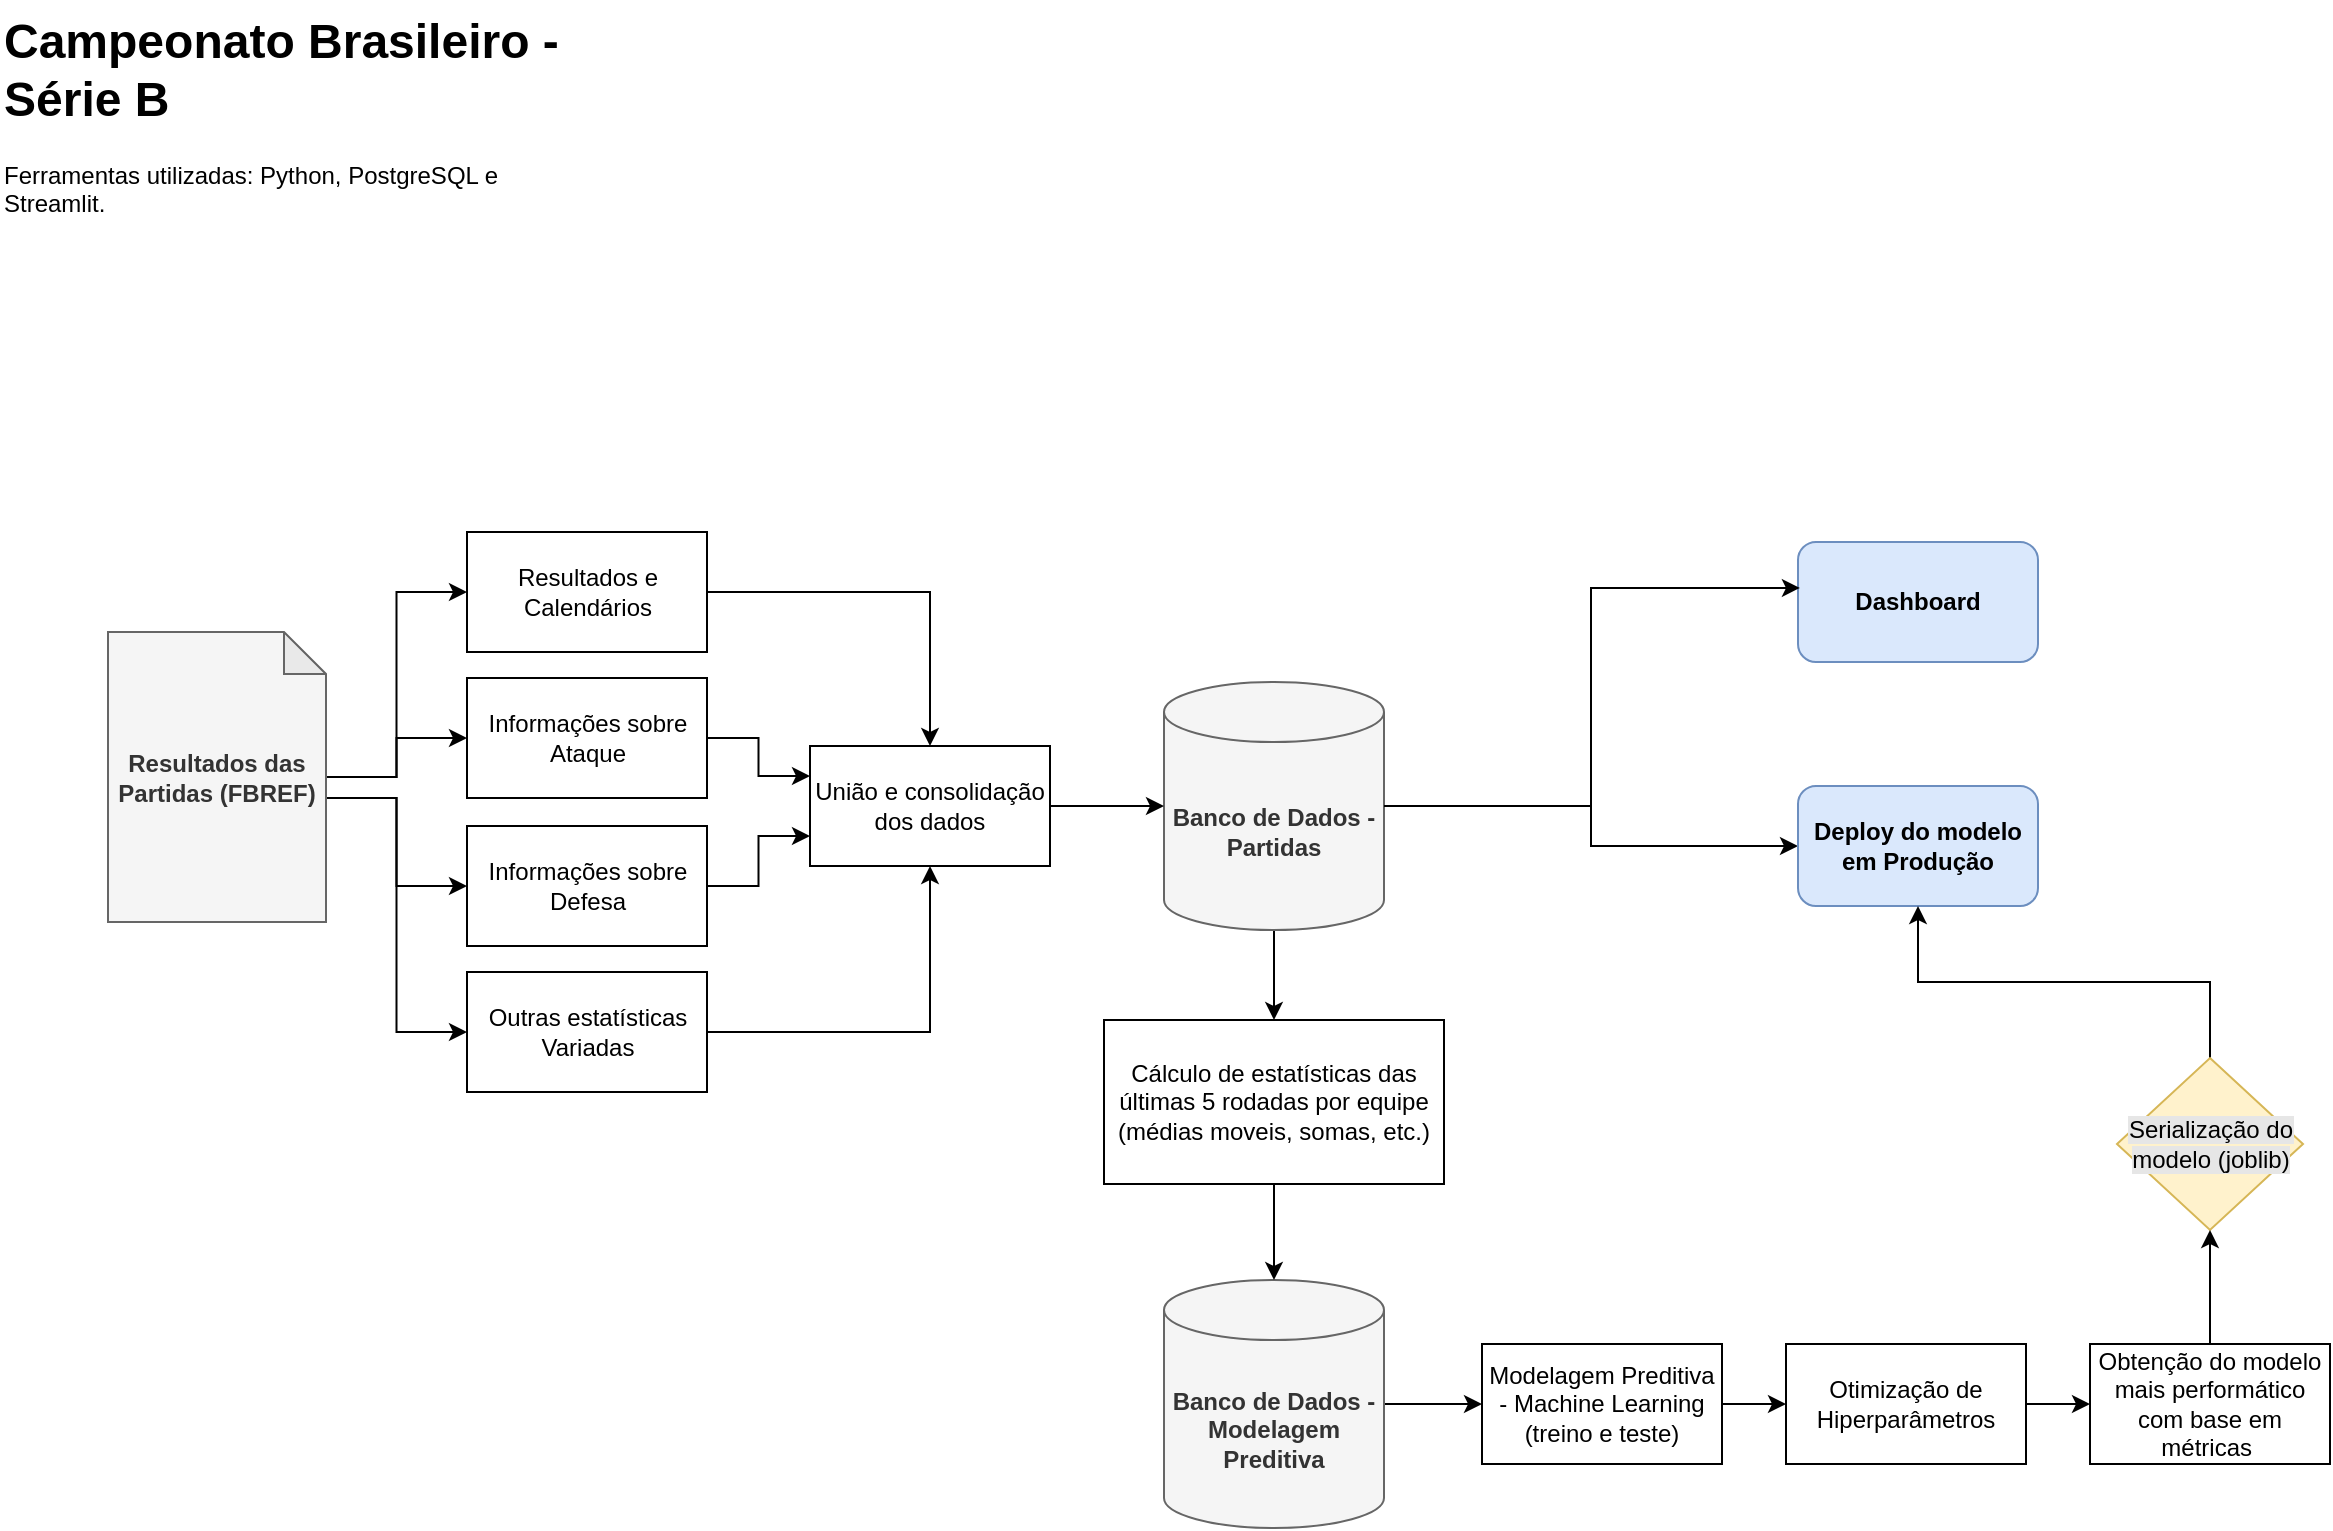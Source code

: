 <mxfile version="24.4.6" type="device">
  <diagram name="Página-1" id="Kj-l54VVts99x-T9ZCAx">
    <mxGraphModel dx="880" dy="434" grid="0" gridSize="10" guides="1" tooltips="1" connect="1" arrows="1" fold="1" page="1" pageScale="1" pageWidth="500" pageHeight="520" background="#FFFFFF" math="0" shadow="0">
      <root>
        <mxCell id="0" />
        <mxCell id="1" parent="0" />
        <mxCell id="K2DvLzhH-67RUPODVml0-22" style="edgeStyle=orthogonalEdgeStyle;rounded=0;orthogonalLoop=1;jettySize=auto;html=1;entryX=0;entryY=0.5;entryDx=0;entryDy=0;" parent="1" source="hUrVYdN8rmowNbnYmtl_-1" target="hUrVYdN8rmowNbnYmtl_-16" edge="1">
          <mxGeometry relative="1" as="geometry" />
        </mxCell>
        <mxCell id="K2DvLzhH-67RUPODVml0-23" style="edgeStyle=orthogonalEdgeStyle;rounded=0;orthogonalLoop=1;jettySize=auto;html=1;entryX=0;entryY=0.5;entryDx=0;entryDy=0;" parent="1" source="hUrVYdN8rmowNbnYmtl_-1" target="K2DvLzhH-67RUPODVml0-1" edge="1">
          <mxGeometry relative="1" as="geometry" />
        </mxCell>
        <mxCell id="K2DvLzhH-67RUPODVml0-24" style="edgeStyle=orthogonalEdgeStyle;rounded=0;orthogonalLoop=1;jettySize=auto;html=1;exitX=0;exitY=0;exitDx=109;exitDy=83;exitPerimeter=0;entryX=0;entryY=0.5;entryDx=0;entryDy=0;" parent="1" source="hUrVYdN8rmowNbnYmtl_-1" target="K2DvLzhH-67RUPODVml0-2" edge="1">
          <mxGeometry relative="1" as="geometry" />
        </mxCell>
        <mxCell id="K2DvLzhH-67RUPODVml0-25" style="edgeStyle=orthogonalEdgeStyle;rounded=0;orthogonalLoop=1;jettySize=auto;html=1;exitX=0;exitY=0;exitDx=109;exitDy=83;exitPerimeter=0;entryX=0;entryY=0.5;entryDx=0;entryDy=0;" parent="1" source="hUrVYdN8rmowNbnYmtl_-1" target="K2DvLzhH-67RUPODVml0-3" edge="1">
          <mxGeometry relative="1" as="geometry" />
        </mxCell>
        <mxCell id="hUrVYdN8rmowNbnYmtl_-1" value="&lt;b&gt;Resultados das Partidas (FBREF)&lt;/b&gt;" style="shape=note;whiteSpace=wrap;html=1;backgroundOutline=1;darkOpacity=0.05;size=21;rounded=0;fillColor=#f5f5f5;strokeColor=#666666;fontColor=#333333;" parent="1" vertex="1">
          <mxGeometry x="101" y="394" width="109" height="145" as="geometry" />
        </mxCell>
        <mxCell id="K2DvLzhH-67RUPODVml0-26" style="edgeStyle=orthogonalEdgeStyle;rounded=0;orthogonalLoop=1;jettySize=auto;html=1;exitX=1;exitY=0.5;exitDx=0;exitDy=0;entryX=0.5;entryY=0;entryDx=0;entryDy=0;" parent="1" source="hUrVYdN8rmowNbnYmtl_-16" target="K2DvLzhH-67RUPODVml0-4" edge="1">
          <mxGeometry relative="1" as="geometry" />
        </mxCell>
        <mxCell id="hUrVYdN8rmowNbnYmtl_-16" value="Resultados e Calendários" style="rounded=0;whiteSpace=wrap;html=1;align=center;" parent="1" vertex="1">
          <mxGeometry x="280.5" y="344" width="120" height="60" as="geometry" />
        </mxCell>
        <mxCell id="hUrVYdN8rmowNbnYmtl_-87" value="&lt;h1 style=&quot;margin-top: 0px;&quot;&gt;Campeonato Brasileiro - Série B&lt;/h1&gt;&lt;p&gt;Ferramentas utilizadas: Python, PostgreSQL e Streamlit.&lt;/p&gt;" style="text;html=1;whiteSpace=wrap;overflow=hidden;rounded=0;" parent="1" vertex="1">
          <mxGeometry x="47" y="78" width="301" height="120" as="geometry" />
        </mxCell>
        <mxCell id="K2DvLzhH-67RUPODVml0-27" style="edgeStyle=orthogonalEdgeStyle;rounded=0;orthogonalLoop=1;jettySize=auto;html=1;exitX=1;exitY=0.5;exitDx=0;exitDy=0;entryX=0;entryY=0.25;entryDx=0;entryDy=0;" parent="1" source="K2DvLzhH-67RUPODVml0-1" target="K2DvLzhH-67RUPODVml0-4" edge="1">
          <mxGeometry relative="1" as="geometry" />
        </mxCell>
        <mxCell id="K2DvLzhH-67RUPODVml0-1" value="Informações sobre Ataque" style="rounded=0;whiteSpace=wrap;html=1;align=center;" parent="1" vertex="1">
          <mxGeometry x="280.5" y="417" width="120" height="60" as="geometry" />
        </mxCell>
        <mxCell id="K2DvLzhH-67RUPODVml0-28" style="edgeStyle=orthogonalEdgeStyle;rounded=0;orthogonalLoop=1;jettySize=auto;html=1;exitX=1;exitY=0.5;exitDx=0;exitDy=0;entryX=0;entryY=0.75;entryDx=0;entryDy=0;" parent="1" source="K2DvLzhH-67RUPODVml0-2" target="K2DvLzhH-67RUPODVml0-4" edge="1">
          <mxGeometry relative="1" as="geometry" />
        </mxCell>
        <mxCell id="K2DvLzhH-67RUPODVml0-2" value="Informações sobre Defesa" style="rounded=0;whiteSpace=wrap;html=1;align=center;" parent="1" vertex="1">
          <mxGeometry x="280.5" y="491" width="120" height="60" as="geometry" />
        </mxCell>
        <mxCell id="K2DvLzhH-67RUPODVml0-30" style="edgeStyle=orthogonalEdgeStyle;rounded=0;orthogonalLoop=1;jettySize=auto;html=1;exitX=1;exitY=0.5;exitDx=0;exitDy=0;entryX=0.5;entryY=1;entryDx=0;entryDy=0;" parent="1" source="K2DvLzhH-67RUPODVml0-3" target="K2DvLzhH-67RUPODVml0-4" edge="1">
          <mxGeometry relative="1" as="geometry" />
        </mxCell>
        <mxCell id="K2DvLzhH-67RUPODVml0-3" value="Outras estatísticas Variadas" style="rounded=0;whiteSpace=wrap;html=1;align=center;" parent="1" vertex="1">
          <mxGeometry x="280.5" y="564" width="120" height="60" as="geometry" />
        </mxCell>
        <mxCell id="K2DvLzhH-67RUPODVml0-4" value="União e consolidação dos dados" style="rounded=0;whiteSpace=wrap;html=1;" parent="1" vertex="1">
          <mxGeometry x="452" y="451" width="120" height="60" as="geometry" />
        </mxCell>
        <mxCell id="K2DvLzhH-67RUPODVml0-33" style="edgeStyle=orthogonalEdgeStyle;rounded=0;orthogonalLoop=1;jettySize=auto;html=1;exitX=0.5;exitY=1;exitDx=0;exitDy=0;exitPerimeter=0;entryX=0.5;entryY=0;entryDx=0;entryDy=0;" parent="1" source="K2DvLzhH-67RUPODVml0-5" target="K2DvLzhH-67RUPODVml0-11" edge="1">
          <mxGeometry relative="1" as="geometry" />
        </mxCell>
        <mxCell id="K2DvLzhH-67RUPODVml0-41" style="edgeStyle=orthogonalEdgeStyle;rounded=0;orthogonalLoop=1;jettySize=auto;html=1;exitX=1;exitY=0.5;exitDx=0;exitDy=0;exitPerimeter=0;entryX=0;entryY=0.5;entryDx=0;entryDy=0;" parent="1" source="K2DvLzhH-67RUPODVml0-5" target="K2DvLzhH-67RUPODVml0-7" edge="1">
          <mxGeometry relative="1" as="geometry" />
        </mxCell>
        <mxCell id="K2DvLzhH-67RUPODVml0-5" value="Banco de Dados - Partidas" style="shape=cylinder3;whiteSpace=wrap;html=1;boundedLbl=1;backgroundOutline=1;size=15;fillColor=#f5f5f5;fontColor=#333333;strokeColor=#666666;fontStyle=1" parent="1" vertex="1">
          <mxGeometry x="629" y="419" width="110" height="124" as="geometry" />
        </mxCell>
        <mxCell id="K2DvLzhH-67RUPODVml0-6" value="Dashboard" style="rounded=1;whiteSpace=wrap;html=1;fillColor=#dae8fc;strokeColor=#6c8ebf;fontStyle=1" parent="1" vertex="1">
          <mxGeometry x="946" y="349" width="120" height="60" as="geometry" />
        </mxCell>
        <mxCell id="K2DvLzhH-67RUPODVml0-7" value="Deploy do modelo em Produção" style="rounded=1;whiteSpace=wrap;html=1;fillColor=#dae8fc;strokeColor=#6c8ebf;fontStyle=1" parent="1" vertex="1">
          <mxGeometry x="946" y="471" width="120" height="60" as="geometry" />
        </mxCell>
        <mxCell id="K2DvLzhH-67RUPODVml0-11" value="Cálculo de estatísticas das últimas 5 rodadas por equipe (médias moveis, somas, etc.)" style="rounded=0;whiteSpace=wrap;html=1;" parent="1" vertex="1">
          <mxGeometry x="599" y="588" width="170" height="82" as="geometry" />
        </mxCell>
        <mxCell id="K2DvLzhH-67RUPODVml0-36" style="edgeStyle=orthogonalEdgeStyle;rounded=0;orthogonalLoop=1;jettySize=auto;html=1;exitX=1;exitY=0.5;exitDx=0;exitDy=0;entryX=0;entryY=0.5;entryDx=0;entryDy=0;" parent="1" source="K2DvLzhH-67RUPODVml0-12" target="K2DvLzhH-67RUPODVml0-17" edge="1">
          <mxGeometry relative="1" as="geometry" />
        </mxCell>
        <mxCell id="K2DvLzhH-67RUPODVml0-12" value="Modelagem Preditiva - Machine Learning (treino e teste)" style="rounded=0;whiteSpace=wrap;html=1;" parent="1" vertex="1">
          <mxGeometry x="788" y="750" width="120" height="60" as="geometry" />
        </mxCell>
        <mxCell id="K2DvLzhH-67RUPODVml0-39" style="edgeStyle=orthogonalEdgeStyle;rounded=0;orthogonalLoop=1;jettySize=auto;html=1;exitX=0.5;exitY=0;exitDx=0;exitDy=0;entryX=0.5;entryY=1;entryDx=0;entryDy=0;" parent="1" source="K2DvLzhH-67RUPODVml0-13" target="K2DvLzhH-67RUPODVml0-7" edge="1">
          <mxGeometry relative="1" as="geometry" />
        </mxCell>
        <mxCell id="K2DvLzhH-67RUPODVml0-13" value="&lt;span style=&quot;background-color: rgb(230, 230, 230);&quot;&gt;Serialização do modelo (joblib)&lt;/span&gt;" style="rhombus;whiteSpace=wrap;html=1;fillColor=#fff2cc;strokeColor=#d6b656;" parent="1" vertex="1">
          <mxGeometry x="1105.5" y="607" width="93" height="86" as="geometry" />
        </mxCell>
        <mxCell id="K2DvLzhH-67RUPODVml0-35" style="edgeStyle=orthogonalEdgeStyle;rounded=0;orthogonalLoop=1;jettySize=auto;html=1;exitX=1;exitY=0.5;exitDx=0;exitDy=0;exitPerimeter=0;entryX=0;entryY=0.5;entryDx=0;entryDy=0;" parent="1" source="K2DvLzhH-67RUPODVml0-14" target="K2DvLzhH-67RUPODVml0-12" edge="1">
          <mxGeometry relative="1" as="geometry" />
        </mxCell>
        <mxCell id="K2DvLzhH-67RUPODVml0-14" value="Banco de Dados - Modelagem Preditiva" style="shape=cylinder3;whiteSpace=wrap;html=1;boundedLbl=1;backgroundOutline=1;size=15;fillColor=#f5f5f5;fontColor=#333333;strokeColor=#666666;fontStyle=1" parent="1" vertex="1">
          <mxGeometry x="629" y="718" width="110" height="124" as="geometry" />
        </mxCell>
        <mxCell id="K2DvLzhH-67RUPODVml0-38" style="edgeStyle=orthogonalEdgeStyle;rounded=0;orthogonalLoop=1;jettySize=auto;html=1;exitX=0.5;exitY=0;exitDx=0;exitDy=0;entryX=0.5;entryY=1;entryDx=0;entryDy=0;" parent="1" source="K2DvLzhH-67RUPODVml0-15" target="K2DvLzhH-67RUPODVml0-13" edge="1">
          <mxGeometry relative="1" as="geometry" />
        </mxCell>
        <mxCell id="K2DvLzhH-67RUPODVml0-15" value="Obtenção do modelo mais performático com base em métricas&amp;nbsp;" style="rounded=0;whiteSpace=wrap;html=1;" parent="1" vertex="1">
          <mxGeometry x="1092" y="750" width="120" height="60" as="geometry" />
        </mxCell>
        <mxCell id="K2DvLzhH-67RUPODVml0-37" style="edgeStyle=orthogonalEdgeStyle;rounded=0;orthogonalLoop=1;jettySize=auto;html=1;exitX=1;exitY=0.5;exitDx=0;exitDy=0;entryX=0;entryY=0.5;entryDx=0;entryDy=0;" parent="1" source="K2DvLzhH-67RUPODVml0-17" target="K2DvLzhH-67RUPODVml0-15" edge="1">
          <mxGeometry relative="1" as="geometry" />
        </mxCell>
        <mxCell id="K2DvLzhH-67RUPODVml0-17" value="Otimização de Hiperparâmetros" style="rounded=0;whiteSpace=wrap;html=1;" parent="1" vertex="1">
          <mxGeometry x="940" y="750" width="120" height="60" as="geometry" />
        </mxCell>
        <mxCell id="K2DvLzhH-67RUPODVml0-31" style="edgeStyle=orthogonalEdgeStyle;rounded=0;orthogonalLoop=1;jettySize=auto;html=1;exitX=1;exitY=0.5;exitDx=0;exitDy=0;entryX=0;entryY=0.5;entryDx=0;entryDy=0;entryPerimeter=0;" parent="1" source="K2DvLzhH-67RUPODVml0-4" target="K2DvLzhH-67RUPODVml0-5" edge="1">
          <mxGeometry relative="1" as="geometry" />
        </mxCell>
        <mxCell id="K2DvLzhH-67RUPODVml0-34" style="edgeStyle=orthogonalEdgeStyle;rounded=0;orthogonalLoop=1;jettySize=auto;html=1;exitX=0.5;exitY=1;exitDx=0;exitDy=0;entryX=0.5;entryY=0;entryDx=0;entryDy=0;entryPerimeter=0;" parent="1" source="K2DvLzhH-67RUPODVml0-11" target="K2DvLzhH-67RUPODVml0-14" edge="1">
          <mxGeometry relative="1" as="geometry" />
        </mxCell>
        <mxCell id="K2DvLzhH-67RUPODVml0-40" style="edgeStyle=orthogonalEdgeStyle;rounded=0;orthogonalLoop=1;jettySize=auto;html=1;exitX=1;exitY=0.5;exitDx=0;exitDy=0;exitPerimeter=0;entryX=0.008;entryY=0.383;entryDx=0;entryDy=0;entryPerimeter=0;" parent="1" source="K2DvLzhH-67RUPODVml0-5" target="K2DvLzhH-67RUPODVml0-6" edge="1">
          <mxGeometry relative="1" as="geometry" />
        </mxCell>
      </root>
    </mxGraphModel>
  </diagram>
</mxfile>
